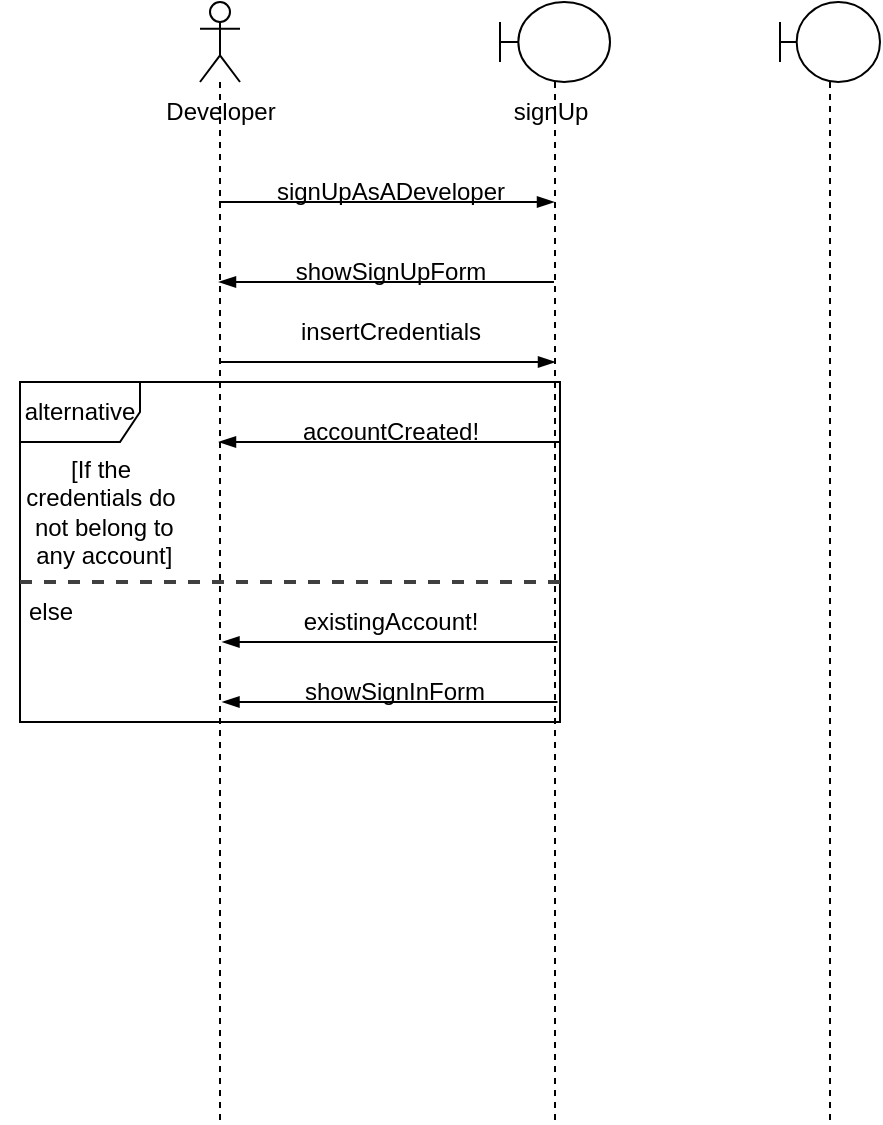<mxfile version="20.8.15" type="device"><diagram name="Page-1" id="13e1069c-82ec-6db2-03f1-153e76fe0fe0"><mxGraphModel dx="2662" dy="899" grid="1" gridSize="10" guides="1" tooltips="1" connect="1" arrows="1" fold="1" page="1" pageScale="1" pageWidth="1100" pageHeight="850" background="none" math="0" shadow="0"><root><mxCell id="0"/><mxCell id="1" parent="0"/><mxCell id="TDDRHwTbGgqoMUe-1MeT-32" value="" style="shape=umlLifeline;participant=umlBoundary;perimeter=lifelinePerimeter;whiteSpace=wrap;html=1;container=1;collapsible=0;recursiveResize=0;verticalAlign=top;spacingTop=36;outlineConnect=0;" vertex="1" parent="1"><mxGeometry x="30" y="80" width="55" height="560" as="geometry"/></mxCell><mxCell id="TDDRHwTbGgqoMUe-1MeT-47" value="signUp" style="text;html=1;align=center;verticalAlign=middle;resizable=0;points=[];autosize=1;strokeColor=none;fillColor=none;" vertex="1" parent="TDDRHwTbGgqoMUe-1MeT-32"><mxGeometry x="-5" y="40" width="60" height="30" as="geometry"/></mxCell><mxCell id="TDDRHwTbGgqoMUe-1MeT-33" value="" style="shape=umlLifeline;participant=umlBoundary;perimeter=lifelinePerimeter;whiteSpace=wrap;html=1;container=1;collapsible=0;recursiveResize=0;verticalAlign=top;spacingTop=36;outlineConnect=0;" vertex="1" parent="1"><mxGeometry x="170" y="80" width="50" height="560" as="geometry"/></mxCell><mxCell id="TDDRHwTbGgqoMUe-1MeT-34" value="" style="edgeStyle=elbowEdgeStyle;fontSize=12;html=1;endArrow=blockThin;endFill=1;rounded=0;" edge="1" parent="1"><mxGeometry width="160" relative="1" as="geometry"><mxPoint x="-110.5" y="180" as="sourcePoint"/><mxPoint x="57" y="180" as="targetPoint"/><Array as="points"><mxPoint x="-30" y="180"/><mxPoint x="-20" y="150"/></Array></mxGeometry></mxCell><mxCell id="TDDRHwTbGgqoMUe-1MeT-35" value="signUpAsADeveloper" style="text;html=1;align=center;verticalAlign=middle;resizable=0;points=[];autosize=1;strokeColor=none;fillColor=none;" vertex="1" parent="1"><mxGeometry x="-95" y="160" width="140" height="30" as="geometry"/></mxCell><mxCell id="TDDRHwTbGgqoMUe-1MeT-46" value="" style="shape=umlLifeline;participant=umlActor;perimeter=lifelinePerimeter;whiteSpace=wrap;html=1;container=1;collapsible=0;recursiveResize=0;verticalAlign=top;spacingTop=36;outlineConnect=0;" vertex="1" parent="1"><mxGeometry x="-120" y="80" width="20" height="560" as="geometry"/></mxCell><mxCell id="TDDRHwTbGgqoMUe-1MeT-48" value="Developer" style="text;html=1;align=center;verticalAlign=middle;resizable=0;points=[];autosize=1;strokeColor=none;fillColor=none;" vertex="1" parent="1"><mxGeometry x="-150" y="120" width="80" height="30" as="geometry"/></mxCell><mxCell id="TDDRHwTbGgqoMUe-1MeT-49" value="" style="edgeStyle=elbowEdgeStyle;fontSize=12;html=1;endArrow=blockThin;endFill=1;rounded=0;" edge="1" parent="1"><mxGeometry width="160" relative="1" as="geometry"><mxPoint x="57" y="220" as="sourcePoint"/><mxPoint x="-110.5" y="220" as="targetPoint"/><Array as="points"><mxPoint x="-40" y="220"/><mxPoint x="-20" y="190"/><mxPoint x="-10" y="160"/></Array></mxGeometry></mxCell><mxCell id="TDDRHwTbGgqoMUe-1MeT-50" value="showSignUpForm" style="text;html=1;align=center;verticalAlign=middle;resizable=0;points=[];autosize=1;strokeColor=none;fillColor=none;" vertex="1" parent="1"><mxGeometry x="-85" y="200" width="120" height="30" as="geometry"/></mxCell><mxCell id="TDDRHwTbGgqoMUe-1MeT-54" value="alternative" style="shape=umlFrame;whiteSpace=wrap;html=1;" vertex="1" parent="1"><mxGeometry x="-210" y="270" width="270" height="170" as="geometry"/></mxCell><mxCell id="TDDRHwTbGgqoMUe-1MeT-56" value="" style="edgeStyle=none;rounded=0;html=1;jettySize=auto;orthogonalLoop=1;strokeColor=#404040;strokeWidth=2;fontColor=#000000;jumpStyle=none;endArrow=none;endFill=0;startArrow=none;dashed=1;exitX=0.1;exitY=1;exitDx=0;exitDy=0;exitPerimeter=0;" edge="1" parent="1" source="TDDRHwTbGgqoMUe-1MeT-57"><mxGeometry width="100" relative="1" as="geometry"><mxPoint x="-160" y="390" as="sourcePoint"/><mxPoint x="60" y="370" as="targetPoint"/><Array as="points"/></mxGeometry></mxCell><mxCell id="TDDRHwTbGgqoMUe-1MeT-57" value="[If the &lt;br&gt;credentials do&lt;br&gt;&amp;nbsp;not belong to&lt;br&gt;&amp;nbsp;any account]" style="text;html=1;align=center;verticalAlign=middle;resizable=0;points=[];autosize=1;strokeColor=none;fillColor=none;" vertex="1" parent="1"><mxGeometry x="-220" y="300" width="100" height="70" as="geometry"/></mxCell><mxCell id="TDDRHwTbGgqoMUe-1MeT-61" value="else" style="text;html=1;align=center;verticalAlign=middle;resizable=0;points=[];autosize=1;strokeColor=none;fillColor=none;" vertex="1" parent="1"><mxGeometry x="-220" y="370" width="50" height="30" as="geometry"/></mxCell><mxCell id="TDDRHwTbGgqoMUe-1MeT-64" value="" style="edgeStyle=elbowEdgeStyle;fontSize=12;html=1;endArrow=blockThin;endFill=1;rounded=0;" edge="1" parent="1"><mxGeometry width="160" relative="1" as="geometry"><mxPoint x="-110" y="260" as="sourcePoint"/><mxPoint x="57.5" y="260" as="targetPoint"/><Array as="points"><mxPoint x="-29.5" y="260"/><mxPoint x="-19.5" y="230"/></Array></mxGeometry></mxCell><mxCell id="TDDRHwTbGgqoMUe-1MeT-65" value="insertCredentials" style="text;html=1;align=center;verticalAlign=middle;resizable=0;points=[];autosize=1;strokeColor=none;fillColor=none;" vertex="1" parent="1"><mxGeometry x="-80" y="230" width="110" height="30" as="geometry"/></mxCell><mxCell id="TDDRHwTbGgqoMUe-1MeT-68" value="" style="edgeStyle=elbowEdgeStyle;fontSize=12;html=1;endArrow=blockThin;endFill=1;rounded=0;" edge="1" parent="1"><mxGeometry width="160" relative="1" as="geometry"><mxPoint x="-45.5" y="300" as="sourcePoint"/><mxPoint x="-110.5" y="300" as="targetPoint"/><Array as="points"><mxPoint x="60" y="300"/><mxPoint x="45" y="270"/></Array></mxGeometry></mxCell><mxCell id="TDDRHwTbGgqoMUe-1MeT-69" value="accountCreated!" style="text;html=1;align=center;verticalAlign=middle;resizable=0;points=[];autosize=1;strokeColor=none;fillColor=none;" vertex="1" parent="1"><mxGeometry x="-80" y="280" width="110" height="30" as="geometry"/></mxCell><mxCell id="TDDRHwTbGgqoMUe-1MeT-70" value="" style="edgeStyle=elbowEdgeStyle;fontSize=12;html=1;endArrow=blockThin;endFill=1;rounded=0;" edge="1" parent="1"><mxGeometry width="160" relative="1" as="geometry"><mxPoint x="58.75" y="400" as="sourcePoint"/><mxPoint x="-108.75" y="400" as="targetPoint"/><Array as="points"><mxPoint x="-38.25" y="400"/><mxPoint x="-18.25" y="370"/><mxPoint x="-8.25" y="340"/></Array></mxGeometry></mxCell><mxCell id="TDDRHwTbGgqoMUe-1MeT-71" value="existingAccount!" style="text;html=1;align=center;verticalAlign=middle;resizable=0;points=[];autosize=1;strokeColor=none;fillColor=none;" vertex="1" parent="1"><mxGeometry x="-80" y="375" width="110" height="30" as="geometry"/></mxCell><mxCell id="TDDRHwTbGgqoMUe-1MeT-73" value="" style="edgeStyle=elbowEdgeStyle;fontSize=12;html=1;endArrow=blockThin;endFill=1;rounded=0;" edge="1" parent="1"><mxGeometry width="160" relative="1" as="geometry"><mxPoint x="58.75" y="430" as="sourcePoint"/><mxPoint x="-108.75" y="430" as="targetPoint"/><Array as="points"><mxPoint x="-38.25" y="430"/><mxPoint x="-18.25" y="400"/><mxPoint x="-8.25" y="370"/></Array></mxGeometry></mxCell><mxCell id="TDDRHwTbGgqoMUe-1MeT-74" value="showSignInForm" style="text;html=1;align=center;verticalAlign=middle;resizable=0;points=[];autosize=1;strokeColor=none;fillColor=none;" vertex="1" parent="1"><mxGeometry x="-78.25" y="410" width="110" height="30" as="geometry"/></mxCell></root></mxGraphModel></diagram></mxfile>